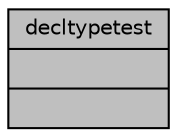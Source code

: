 digraph "decltypetest"
{
 // INTERACTIVE_SVG=YES
  bgcolor="transparent";
  edge [fontname="Helvetica",fontsize="10",labelfontname="Helvetica",labelfontsize="10"];
  node [fontname="Helvetica",fontsize="10",shape=record];
  Node1 [label="{decltypetest\n||}",height=0.2,width=0.4,color="black", fillcolor="grey75", style="filled", fontcolor="black"];
}
